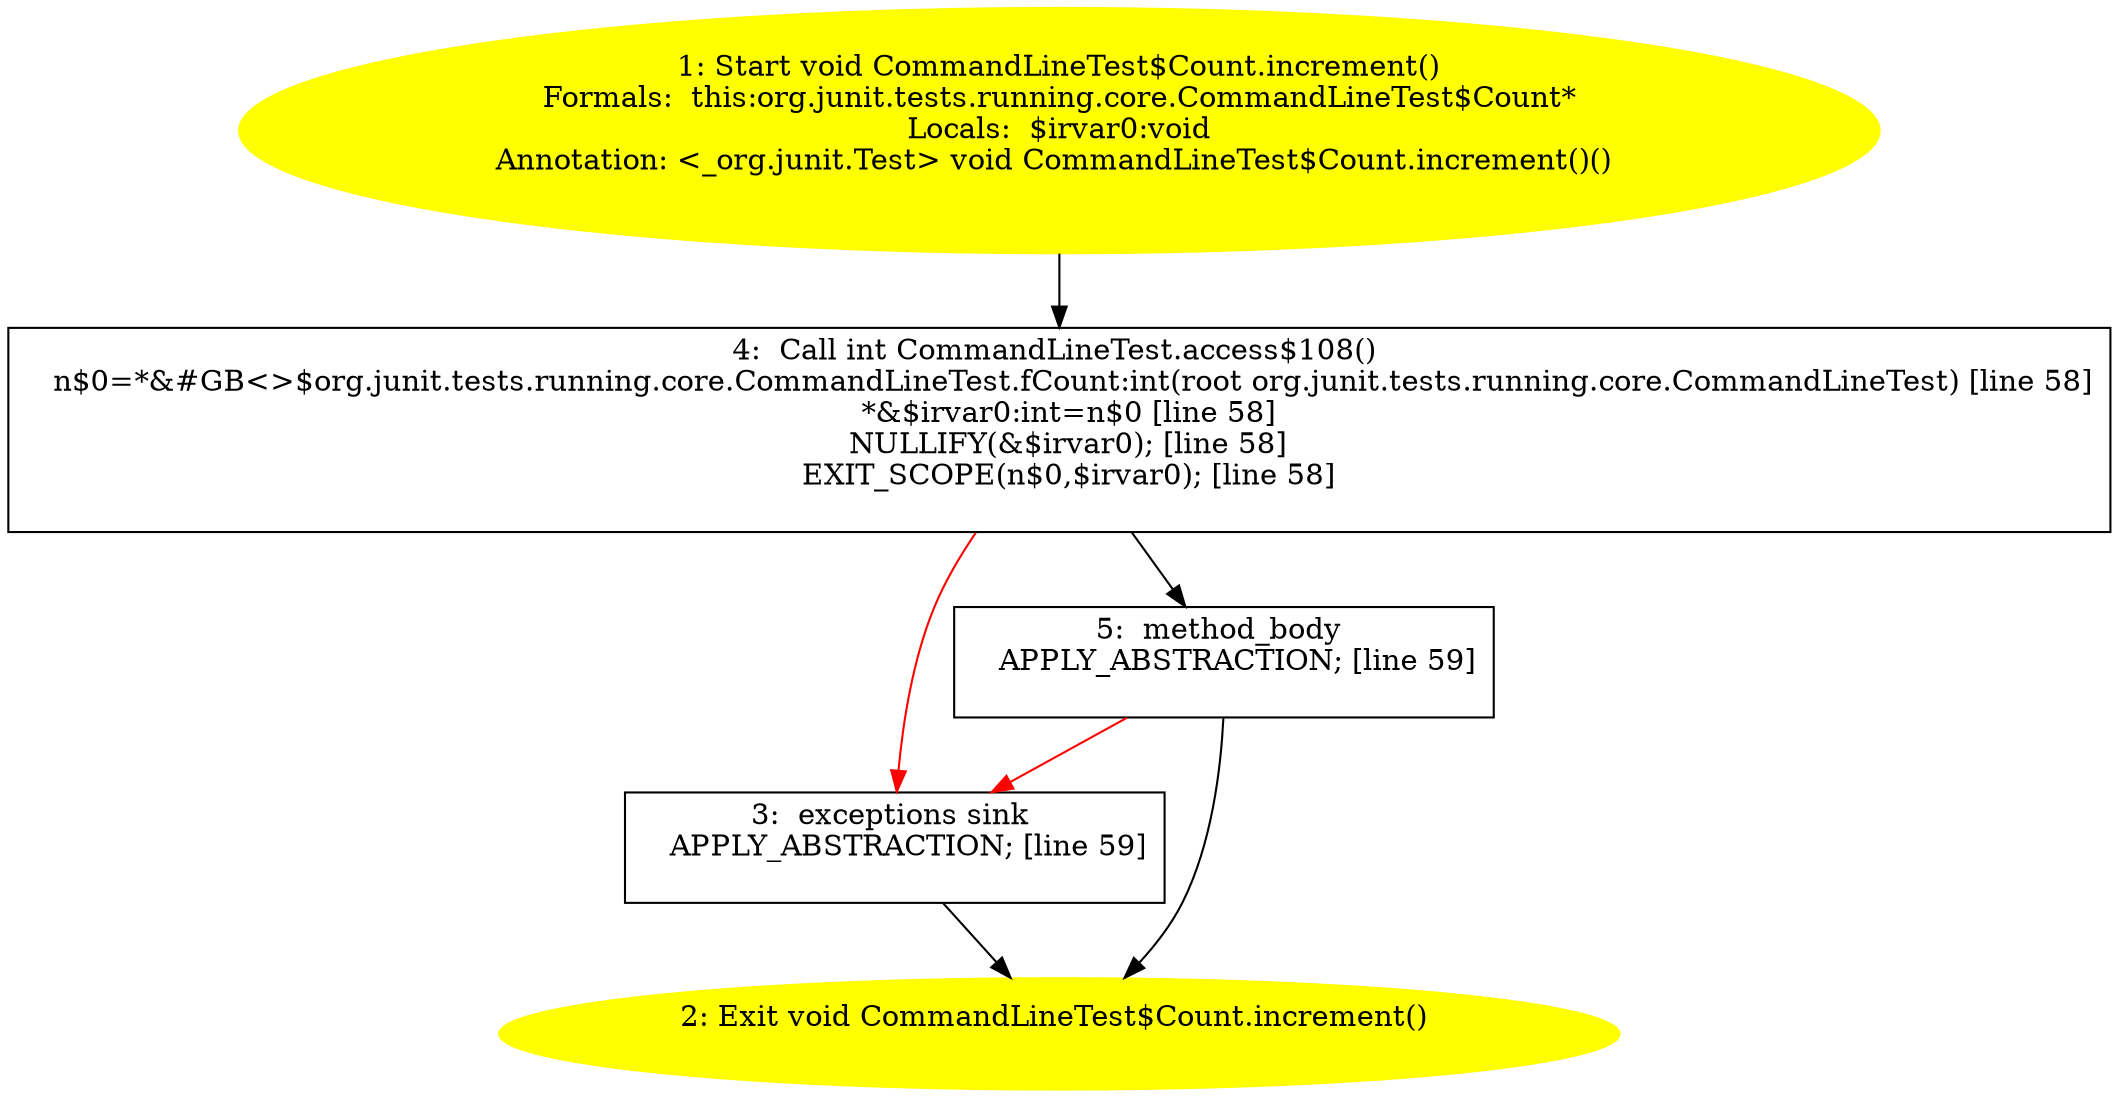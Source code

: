 /* @generated */
digraph cfg {
"org.junit.tests.running.core.CommandLineTest$Count.increment():void.8dee3e00a0cf6829e2a9ecafc780caec_1" [label="1: Start void CommandLineTest$Count.increment()\nFormals:  this:org.junit.tests.running.core.CommandLineTest$Count*\nLocals:  $irvar0:void\nAnnotation: <_org.junit.Test> void CommandLineTest$Count.increment()() \n  " color=yellow style=filled]
	

	 "org.junit.tests.running.core.CommandLineTest$Count.increment():void.8dee3e00a0cf6829e2a9ecafc780caec_1" -> "org.junit.tests.running.core.CommandLineTest$Count.increment():void.8dee3e00a0cf6829e2a9ecafc780caec_4" ;
"org.junit.tests.running.core.CommandLineTest$Count.increment():void.8dee3e00a0cf6829e2a9ecafc780caec_2" [label="2: Exit void CommandLineTest$Count.increment() \n  " color=yellow style=filled]
	

"org.junit.tests.running.core.CommandLineTest$Count.increment():void.8dee3e00a0cf6829e2a9ecafc780caec_3" [label="3:  exceptions sink \n   APPLY_ABSTRACTION; [line 59]\n " shape="box"]
	

	 "org.junit.tests.running.core.CommandLineTest$Count.increment():void.8dee3e00a0cf6829e2a9ecafc780caec_3" -> "org.junit.tests.running.core.CommandLineTest$Count.increment():void.8dee3e00a0cf6829e2a9ecafc780caec_2" ;
"org.junit.tests.running.core.CommandLineTest$Count.increment():void.8dee3e00a0cf6829e2a9ecafc780caec_4" [label="4:  Call int CommandLineTest.access$108() \n   n$0=*&#GB<>$org.junit.tests.running.core.CommandLineTest.fCount:int(root org.junit.tests.running.core.CommandLineTest) [line 58]\n  *&$irvar0:int=n$0 [line 58]\n  NULLIFY(&$irvar0); [line 58]\n  EXIT_SCOPE(n$0,$irvar0); [line 58]\n " shape="box"]
	

	 "org.junit.tests.running.core.CommandLineTest$Count.increment():void.8dee3e00a0cf6829e2a9ecafc780caec_4" -> "org.junit.tests.running.core.CommandLineTest$Count.increment():void.8dee3e00a0cf6829e2a9ecafc780caec_5" ;
	 "org.junit.tests.running.core.CommandLineTest$Count.increment():void.8dee3e00a0cf6829e2a9ecafc780caec_4" -> "org.junit.tests.running.core.CommandLineTest$Count.increment():void.8dee3e00a0cf6829e2a9ecafc780caec_3" [color="red" ];
"org.junit.tests.running.core.CommandLineTest$Count.increment():void.8dee3e00a0cf6829e2a9ecafc780caec_5" [label="5:  method_body \n   APPLY_ABSTRACTION; [line 59]\n " shape="box"]
	

	 "org.junit.tests.running.core.CommandLineTest$Count.increment():void.8dee3e00a0cf6829e2a9ecafc780caec_5" -> "org.junit.tests.running.core.CommandLineTest$Count.increment():void.8dee3e00a0cf6829e2a9ecafc780caec_2" ;
	 "org.junit.tests.running.core.CommandLineTest$Count.increment():void.8dee3e00a0cf6829e2a9ecafc780caec_5" -> "org.junit.tests.running.core.CommandLineTest$Count.increment():void.8dee3e00a0cf6829e2a9ecafc780caec_3" [color="red" ];
}
